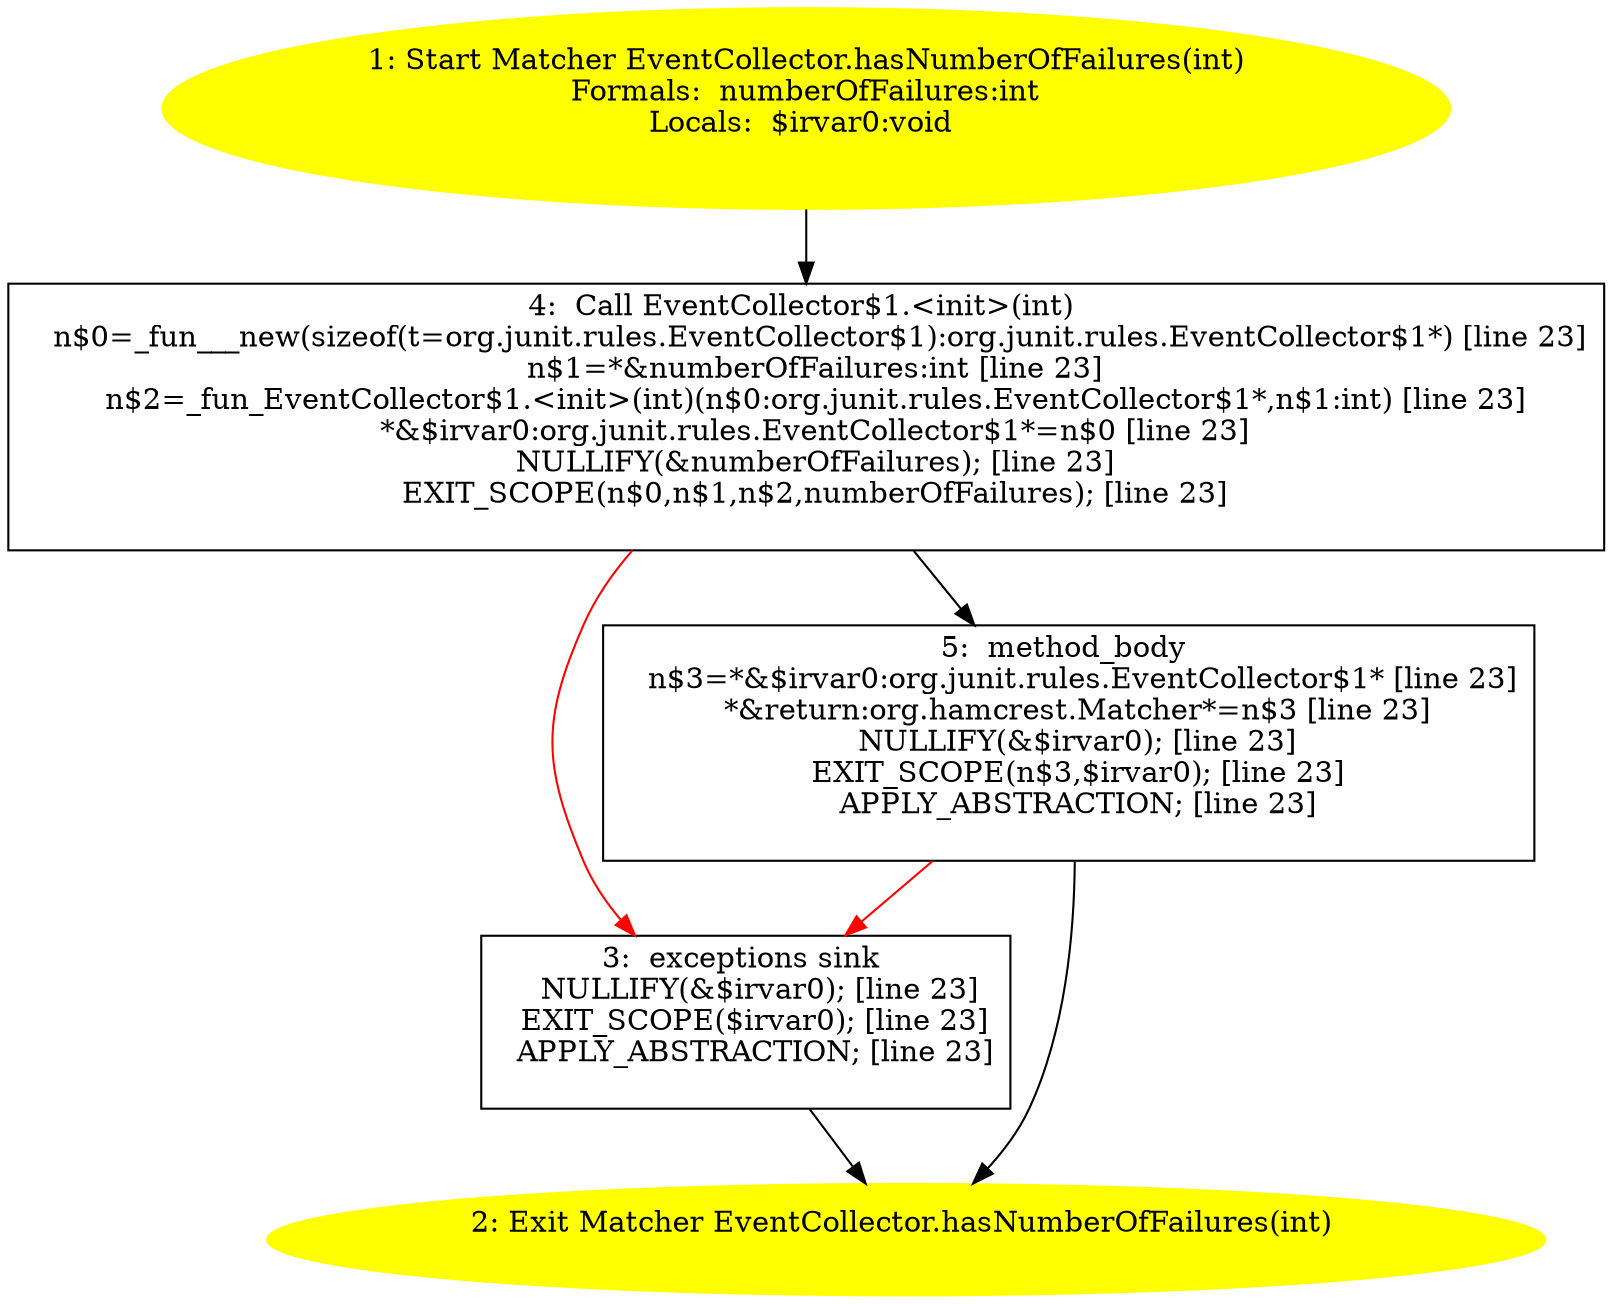 /* @generated */
digraph cfg {
"org.junit.rules.EventCollector.hasNumberOfFailures(int):org.hamcrest.Matcher.2368ff5227a89422b5b7ec821fcb7842_1" [label="1: Start Matcher EventCollector.hasNumberOfFailures(int)\nFormals:  numberOfFailures:int\nLocals:  $irvar0:void \n  " color=yellow style=filled]
	

	 "org.junit.rules.EventCollector.hasNumberOfFailures(int):org.hamcrest.Matcher.2368ff5227a89422b5b7ec821fcb7842_1" -> "org.junit.rules.EventCollector.hasNumberOfFailures(int):org.hamcrest.Matcher.2368ff5227a89422b5b7ec821fcb7842_4" ;
"org.junit.rules.EventCollector.hasNumberOfFailures(int):org.hamcrest.Matcher.2368ff5227a89422b5b7ec821fcb7842_2" [label="2: Exit Matcher EventCollector.hasNumberOfFailures(int) \n  " color=yellow style=filled]
	

"org.junit.rules.EventCollector.hasNumberOfFailures(int):org.hamcrest.Matcher.2368ff5227a89422b5b7ec821fcb7842_3" [label="3:  exceptions sink \n   NULLIFY(&$irvar0); [line 23]\n  EXIT_SCOPE($irvar0); [line 23]\n  APPLY_ABSTRACTION; [line 23]\n " shape="box"]
	

	 "org.junit.rules.EventCollector.hasNumberOfFailures(int):org.hamcrest.Matcher.2368ff5227a89422b5b7ec821fcb7842_3" -> "org.junit.rules.EventCollector.hasNumberOfFailures(int):org.hamcrest.Matcher.2368ff5227a89422b5b7ec821fcb7842_2" ;
"org.junit.rules.EventCollector.hasNumberOfFailures(int):org.hamcrest.Matcher.2368ff5227a89422b5b7ec821fcb7842_4" [label="4:  Call EventCollector$1.<init>(int) \n   n$0=_fun___new(sizeof(t=org.junit.rules.EventCollector$1):org.junit.rules.EventCollector$1*) [line 23]\n  n$1=*&numberOfFailures:int [line 23]\n  n$2=_fun_EventCollector$1.<init>(int)(n$0:org.junit.rules.EventCollector$1*,n$1:int) [line 23]\n  *&$irvar0:org.junit.rules.EventCollector$1*=n$0 [line 23]\n  NULLIFY(&numberOfFailures); [line 23]\n  EXIT_SCOPE(n$0,n$1,n$2,numberOfFailures); [line 23]\n " shape="box"]
	

	 "org.junit.rules.EventCollector.hasNumberOfFailures(int):org.hamcrest.Matcher.2368ff5227a89422b5b7ec821fcb7842_4" -> "org.junit.rules.EventCollector.hasNumberOfFailures(int):org.hamcrest.Matcher.2368ff5227a89422b5b7ec821fcb7842_5" ;
	 "org.junit.rules.EventCollector.hasNumberOfFailures(int):org.hamcrest.Matcher.2368ff5227a89422b5b7ec821fcb7842_4" -> "org.junit.rules.EventCollector.hasNumberOfFailures(int):org.hamcrest.Matcher.2368ff5227a89422b5b7ec821fcb7842_3" [color="red" ];
"org.junit.rules.EventCollector.hasNumberOfFailures(int):org.hamcrest.Matcher.2368ff5227a89422b5b7ec821fcb7842_5" [label="5:  method_body \n   n$3=*&$irvar0:org.junit.rules.EventCollector$1* [line 23]\n  *&return:org.hamcrest.Matcher*=n$3 [line 23]\n  NULLIFY(&$irvar0); [line 23]\n  EXIT_SCOPE(n$3,$irvar0); [line 23]\n  APPLY_ABSTRACTION; [line 23]\n " shape="box"]
	

	 "org.junit.rules.EventCollector.hasNumberOfFailures(int):org.hamcrest.Matcher.2368ff5227a89422b5b7ec821fcb7842_5" -> "org.junit.rules.EventCollector.hasNumberOfFailures(int):org.hamcrest.Matcher.2368ff5227a89422b5b7ec821fcb7842_2" ;
	 "org.junit.rules.EventCollector.hasNumberOfFailures(int):org.hamcrest.Matcher.2368ff5227a89422b5b7ec821fcb7842_5" -> "org.junit.rules.EventCollector.hasNumberOfFailures(int):org.hamcrest.Matcher.2368ff5227a89422b5b7ec821fcb7842_3" [color="red" ];
}
